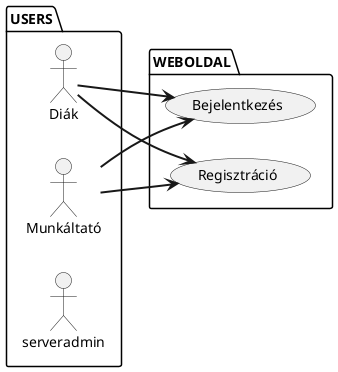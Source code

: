 @startuml LogIn
left to right direction
package USERS{
   actor Diák as d
   actor Munkáltató as m
   actor serveradmin as sa
}
package WEBOLDAL{
    usecase "Bejelentkezés" as UC1
    usecase "Regisztráció" as UC2

}
d-[bold]->UC1
m-[bold]->UC1

d-[bold]->UC2
m-[bold]->UC2
@enduml